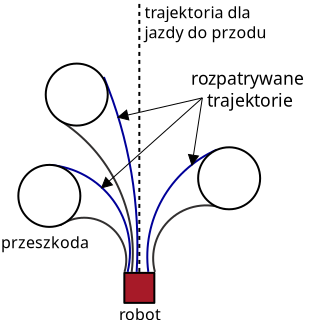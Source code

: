 <?xml version="1.0" encoding="UTF-8"?>
<dia:diagram xmlns:dia="http://www.lysator.liu.se/~alla/dia/">
  <dia:layer name="Tło" visible="true">
    <dia:object type="Standard - Box" version="0" id="O0">
      <dia:attribute name="obj_pos">
        <dia:point val="19.8,17.65"/>
      </dia:attribute>
      <dia:attribute name="obj_bb">
        <dia:rectangle val="19.75,17.6;21.35,19.2"/>
      </dia:attribute>
      <dia:attribute name="elem_corner">
        <dia:point val="19.8,17.65"/>
      </dia:attribute>
      <dia:attribute name="elem_width">
        <dia:real val="1.5"/>
      </dia:attribute>
      <dia:attribute name="elem_height">
        <dia:real val="1.5"/>
      </dia:attribute>
      <dia:attribute name="inner_color">
        <dia:color val="#a71a28"/>
      </dia:attribute>
      <dia:attribute name="show_background">
        <dia:boolean val="true"/>
      </dia:attribute>
      <dia:attribute name="corner_radius">
        <dia:real val="1.175e-38"/>
      </dia:attribute>
      <dia:attribute name="aspect">
        <dia:enum val="2"/>
      </dia:attribute>
    </dia:object>
    <dia:object type="Standard - Arc" version="0" id="O1">
      <dia:attribute name="obj_pos">
        <dia:point val="20.55,18.4"/>
      </dia:attribute>
      <dia:attribute name="obj_bb">
        <dia:rectangle val="16.514,14.992;20.641,18.47"/>
      </dia:attribute>
      <dia:attribute name="conn_endpoints">
        <dia:point val="20.55,18.4"/>
        <dia:point val="16.585,15.273"/>
      </dia:attribute>
      <dia:attribute name="arc_color">
        <dia:color val="#323030"/>
      </dia:attribute>
      <dia:attribute name="curve_distance">
        <dia:real val="1.499"/>
      </dia:attribute>
      <dia:connections>
        <dia:connection handle="0" to="O0" connection="8"/>
      </dia:connections>
    </dia:object>
    <dia:object type="Standard - Arc" version="0" id="O2">
      <dia:attribute name="obj_pos">
        <dia:point val="20.55,18.4"/>
      </dia:attribute>
      <dia:attribute name="obj_bb">
        <dia:rectangle val="15.98,12.18;20.648,18.47"/>
      </dia:attribute>
      <dia:attribute name="conn_endpoints">
        <dia:point val="20.55,18.4"/>
        <dia:point val="16.05,12.25"/>
      </dia:attribute>
      <dia:attribute name="arc_color">
        <dia:color val="#000099"/>
      </dia:attribute>
      <dia:attribute name="curve_distance">
        <dia:real val="1.53"/>
      </dia:attribute>
      <dia:connections>
        <dia:connection handle="0" to="O0" connection="8"/>
        <dia:connection handle="1" to="O7" connection="1"/>
      </dia:connections>
    </dia:object>
    <dia:object type="Standard - Arc" version="0" id="O3">
      <dia:attribute name="obj_pos">
        <dia:point val="20.55,18.4"/>
      </dia:attribute>
      <dia:attribute name="obj_bb">
        <dia:rectangle val="16.465,9.93;20.622,18.467"/>
      </dia:attribute>
      <dia:attribute name="conn_endpoints">
        <dia:point val="20.55,18.4"/>
        <dia:point val="16.532,9.997"/>
      </dia:attribute>
      <dia:attribute name="arc_color">
        <dia:color val="#323030"/>
      </dia:attribute>
      <dia:attribute name="curve_distance">
        <dia:real val="1.224"/>
      </dia:attribute>
      <dia:connections>
        <dia:connection handle="0" to="O0" connection="8"/>
      </dia:connections>
    </dia:object>
    <dia:object type="Standard - Arc" version="0" id="O4">
      <dia:attribute name="obj_pos">
        <dia:point val="20.55,18.4"/>
      </dia:attribute>
      <dia:attribute name="obj_bb">
        <dia:rectangle val="18.719,7.8;20.623,18.458"/>
      </dia:attribute>
      <dia:attribute name="conn_endpoints">
        <dia:point val="20.55,18.4"/>
        <dia:point val="18.777,7.858"/>
      </dia:attribute>
      <dia:attribute name="arc_color">
        <dia:color val="#000099"/>
      </dia:attribute>
      <dia:attribute name="curve_distance">
        <dia:real val="0.561"/>
      </dia:attribute>
      <dia:connections>
        <dia:connection handle="0" to="O0" connection="8"/>
      </dia:connections>
    </dia:object>
    <dia:object type="Standard - Arc" version="0" id="O5">
      <dia:attribute name="obj_pos">
        <dia:point val="20.55,18.4"/>
      </dia:attribute>
      <dia:attribute name="obj_bb">
        <dia:rectangle val="20.486,11.422;24.484,18.468"/>
      </dia:attribute>
      <dia:attribute name="conn_endpoints">
        <dia:point val="20.55,18.4"/>
        <dia:point val="24.416,11.49"/>
      </dia:attribute>
      <dia:attribute name="arc_color">
        <dia:color val="#000099"/>
      </dia:attribute>
      <dia:attribute name="curve_distance">
        <dia:real val="-1.162"/>
      </dia:attribute>
      <dia:connections>
        <dia:connection handle="0" to="O0" connection="8"/>
      </dia:connections>
    </dia:object>
    <dia:object type="Standard - Arc" version="0" id="O6">
      <dia:attribute name="obj_pos">
        <dia:point val="20.55,18.4"/>
      </dia:attribute>
      <dia:attribute name="obj_bb">
        <dia:rectangle val="20.477,14.338;24.946,18.471"/>
      </dia:attribute>
      <dia:attribute name="conn_endpoints">
        <dia:point val="20.55,18.4"/>
        <dia:point val="24.875,14.465"/>
      </dia:attribute>
      <dia:attribute name="arc_color">
        <dia:color val="#323030"/>
      </dia:attribute>
      <dia:attribute name="curve_distance">
        <dia:real val="-1.494"/>
      </dia:attribute>
      <dia:connections>
        <dia:connection handle="0" to="O0" connection="8"/>
      </dia:connections>
    </dia:object>
    <dia:object type="Standard - Ellipse" version="0" id="O7">
      <dia:attribute name="obj_pos">
        <dia:point val="14.5,12.25"/>
      </dia:attribute>
      <dia:attribute name="obj_bb">
        <dia:rectangle val="14.45,12.2;17.65,15.4"/>
      </dia:attribute>
      <dia:attribute name="elem_corner">
        <dia:point val="14.5,12.25"/>
      </dia:attribute>
      <dia:attribute name="elem_width">
        <dia:real val="3.1"/>
      </dia:attribute>
      <dia:attribute name="elem_height">
        <dia:real val="3.1"/>
      </dia:attribute>
      <dia:attribute name="aspect">
        <dia:enum val="2"/>
      </dia:attribute>
    </dia:object>
    <dia:object type="Standard - Ellipse" version="0" id="O8">
      <dia:attribute name="obj_pos">
        <dia:point val="15.87,7.185"/>
      </dia:attribute>
      <dia:attribute name="obj_bb">
        <dia:rectangle val="15.82,7.135;19.02,10.335"/>
      </dia:attribute>
      <dia:attribute name="elem_corner">
        <dia:point val="15.87,7.185"/>
      </dia:attribute>
      <dia:attribute name="elem_width">
        <dia:real val="3.1"/>
      </dia:attribute>
      <dia:attribute name="elem_height">
        <dia:real val="3.1"/>
      </dia:attribute>
      <dia:attribute name="aspect">
        <dia:enum val="2"/>
      </dia:attribute>
    </dia:object>
    <dia:object type="Standard - Ellipse" version="0" id="O9">
      <dia:attribute name="obj_pos">
        <dia:point val="23.49,11.37"/>
      </dia:attribute>
      <dia:attribute name="obj_bb">
        <dia:rectangle val="23.44,11.32;26.64,14.52"/>
      </dia:attribute>
      <dia:attribute name="elem_corner">
        <dia:point val="23.49,11.37"/>
      </dia:attribute>
      <dia:attribute name="elem_width">
        <dia:real val="3.1"/>
      </dia:attribute>
      <dia:attribute name="elem_height">
        <dia:real val="3.1"/>
      </dia:attribute>
      <dia:attribute name="aspect">
        <dia:enum val="2"/>
      </dia:attribute>
    </dia:object>
    <dia:object type="Standard - Text" version="1" id="O10">
      <dia:attribute name="obj_pos">
        <dia:point val="19.537,20.02"/>
      </dia:attribute>
      <dia:attribute name="obj_bb">
        <dia:rectangle val="19.537,19.321;21.481,20.557"/>
      </dia:attribute>
      <dia:attribute name="text">
        <dia:composite type="text">
          <dia:attribute name="string">
            <dia:string>#robot#</dia:string>
          </dia:attribute>
          <dia:attribute name="font">
            <dia:font family="sans" style="0" name="Helvetica"/>
          </dia:attribute>
          <dia:attribute name="height">
            <dia:real val="1"/>
          </dia:attribute>
          <dia:attribute name="pos">
            <dia:point val="19.537,20.02"/>
          </dia:attribute>
          <dia:attribute name="color">
            <dia:color val="#000000"/>
          </dia:attribute>
          <dia:attribute name="alignment">
            <dia:enum val="0"/>
          </dia:attribute>
        </dia:composite>
      </dia:attribute>
      <dia:attribute name="valign">
        <dia:enum val="3"/>
      </dia:attribute>
    </dia:object>
    <dia:object type="Standard - Text" version="1" id="O11">
      <dia:attribute name="obj_pos">
        <dia:point val="13.633,16.414"/>
      </dia:attribute>
      <dia:attribute name="obj_bb">
        <dia:rectangle val="13.633,15.715;17.761,16.951"/>
      </dia:attribute>
      <dia:attribute name="text">
        <dia:composite type="text">
          <dia:attribute name="string">
            <dia:string>#przeszkoda#</dia:string>
          </dia:attribute>
          <dia:attribute name="font">
            <dia:font family="sans" style="0" name="Helvetica"/>
          </dia:attribute>
          <dia:attribute name="height">
            <dia:real val="1"/>
          </dia:attribute>
          <dia:attribute name="pos">
            <dia:point val="13.633,16.414"/>
          </dia:attribute>
          <dia:attribute name="color">
            <dia:color val="#000000"/>
          </dia:attribute>
          <dia:attribute name="alignment">
            <dia:enum val="0"/>
          </dia:attribute>
        </dia:composite>
      </dia:attribute>
      <dia:attribute name="valign">
        <dia:enum val="3"/>
      </dia:attribute>
    </dia:object>
    <dia:object type="Standard - Line" version="0" id="O12">
      <dia:attribute name="obj_pos">
        <dia:point val="19.466,9.873"/>
      </dia:attribute>
      <dia:attribute name="obj_bb">
        <dia:rectangle val="19.34,8.882;23.718,10.364"/>
      </dia:attribute>
      <dia:attribute name="conn_endpoints">
        <dia:point val="19.466,9.873"/>
        <dia:point val="23.7,8.9"/>
      </dia:attribute>
      <dia:attribute name="numcp">
        <dia:int val="1"/>
      </dia:attribute>
      <dia:attribute name="line_width">
        <dia:real val="0.03"/>
      </dia:attribute>
      <dia:attribute name="start_arrow">
        <dia:enum val="3"/>
      </dia:attribute>
      <dia:attribute name="start_arrow_length">
        <dia:real val="0.5"/>
      </dia:attribute>
      <dia:attribute name="start_arrow_width">
        <dia:real val="0.5"/>
      </dia:attribute>
    </dia:object>
    <dia:object type="Standard - Line" version="0" id="O13">
      <dia:attribute name="obj_pos">
        <dia:point val="18.653,13.408"/>
      </dia:attribute>
      <dia:attribute name="obj_bb">
        <dia:rectangle val="18.309,8.879;23.721,13.791"/>
      </dia:attribute>
      <dia:attribute name="conn_endpoints">
        <dia:point val="18.653,13.408"/>
        <dia:point val="23.7,8.9"/>
      </dia:attribute>
      <dia:attribute name="numcp">
        <dia:int val="1"/>
      </dia:attribute>
      <dia:attribute name="line_width">
        <dia:real val="0.03"/>
      </dia:attribute>
      <dia:attribute name="start_arrow">
        <dia:enum val="3"/>
      </dia:attribute>
      <dia:attribute name="start_arrow_length">
        <dia:real val="0.5"/>
      </dia:attribute>
      <dia:attribute name="start_arrow_width">
        <dia:real val="0.5"/>
      </dia:attribute>
    </dia:object>
    <dia:object type="Standard - Line" version="0" id="O14">
      <dia:attribute name="obj_pos">
        <dia:point val="23.178,12.277"/>
      </dia:attribute>
      <dia:attribute name="obj_bb">
        <dia:rectangle val="22.682,8.883;23.717,12.368"/>
      </dia:attribute>
      <dia:attribute name="conn_endpoints">
        <dia:point val="23.178,12.277"/>
        <dia:point val="23.7,8.9"/>
      </dia:attribute>
      <dia:attribute name="numcp">
        <dia:int val="1"/>
      </dia:attribute>
      <dia:attribute name="line_width">
        <dia:real val="0.03"/>
      </dia:attribute>
      <dia:attribute name="start_arrow">
        <dia:enum val="3"/>
      </dia:attribute>
      <dia:attribute name="start_arrow_length">
        <dia:real val="0.5"/>
      </dia:attribute>
      <dia:attribute name="start_arrow_width">
        <dia:real val="0.5"/>
      </dia:attribute>
    </dia:object>
    <dia:object type="Standard - Text" version="1" id="O15">
      <dia:attribute name="obj_pos">
        <dia:point val="26.078,8.246"/>
      </dia:attribute>
      <dia:attribute name="obj_bb">
        <dia:rectangle val="23.204,7.478;28.975,9.938"/>
      </dia:attribute>
      <dia:attribute name="text">
        <dia:composite type="text">
          <dia:attribute name="string">
            <dia:string>#rozpatrywane 
trajektorie#</dia:string>
          </dia:attribute>
          <dia:attribute name="font">
            <dia:font family="sans" style="0" name="Helvetica"/>
          </dia:attribute>
          <dia:attribute name="height">
            <dia:real val="1.1"/>
          </dia:attribute>
          <dia:attribute name="pos">
            <dia:point val="26.078,8.246"/>
          </dia:attribute>
          <dia:attribute name="color">
            <dia:color val="#000000"/>
          </dia:attribute>
          <dia:attribute name="alignment">
            <dia:enum val="1"/>
          </dia:attribute>
        </dia:composite>
      </dia:attribute>
      <dia:attribute name="valign">
        <dia:enum val="3"/>
      </dia:attribute>
    </dia:object>
    <dia:object type="Standard - Line" version="0" id="O16">
      <dia:attribute name="obj_pos">
        <dia:point val="20.55,17.603"/>
      </dia:attribute>
      <dia:attribute name="obj_bb">
        <dia:rectangle val="20.499,4.095;20.6,17.653"/>
      </dia:attribute>
      <dia:attribute name="conn_endpoints">
        <dia:point val="20.55,17.603"/>
        <dia:point val="20.549,4.145"/>
      </dia:attribute>
      <dia:attribute name="numcp">
        <dia:int val="1"/>
      </dia:attribute>
      <dia:attribute name="line_style">
        <dia:enum val="4"/>
      </dia:attribute>
      <dia:attribute name="dashlength">
        <dia:real val="2.0"/>
      </dia:attribute>
      <dia:connections>
        <dia:connection handle="0" to="O0" connection="8"/>
      </dia:connections>
    </dia:object>
    <dia:object type="Standard - Text" version="1" id="O17">
      <dia:attribute name="obj_pos">
        <dia:point val="20.813,4.913"/>
      </dia:attribute>
      <dia:attribute name="obj_bb">
        <dia:rectangle val="20.813,4.215;26.65,6.451"/>
      </dia:attribute>
      <dia:attribute name="text">
        <dia:composite type="text">
          <dia:attribute name="string">
            <dia:string>#trajektoria dla 
jazdy do przodu#</dia:string>
          </dia:attribute>
          <dia:attribute name="font">
            <dia:font family="sans" style="0" name="Helvetica"/>
          </dia:attribute>
          <dia:attribute name="height">
            <dia:real val="1"/>
          </dia:attribute>
          <dia:attribute name="pos">
            <dia:point val="20.813,4.913"/>
          </dia:attribute>
          <dia:attribute name="color">
            <dia:color val="#000000"/>
          </dia:attribute>
          <dia:attribute name="alignment">
            <dia:enum val="0"/>
          </dia:attribute>
        </dia:composite>
      </dia:attribute>
      <dia:attribute name="valign">
        <dia:enum val="3"/>
      </dia:attribute>
    </dia:object>
  </dia:layer>
</dia:diagram>
